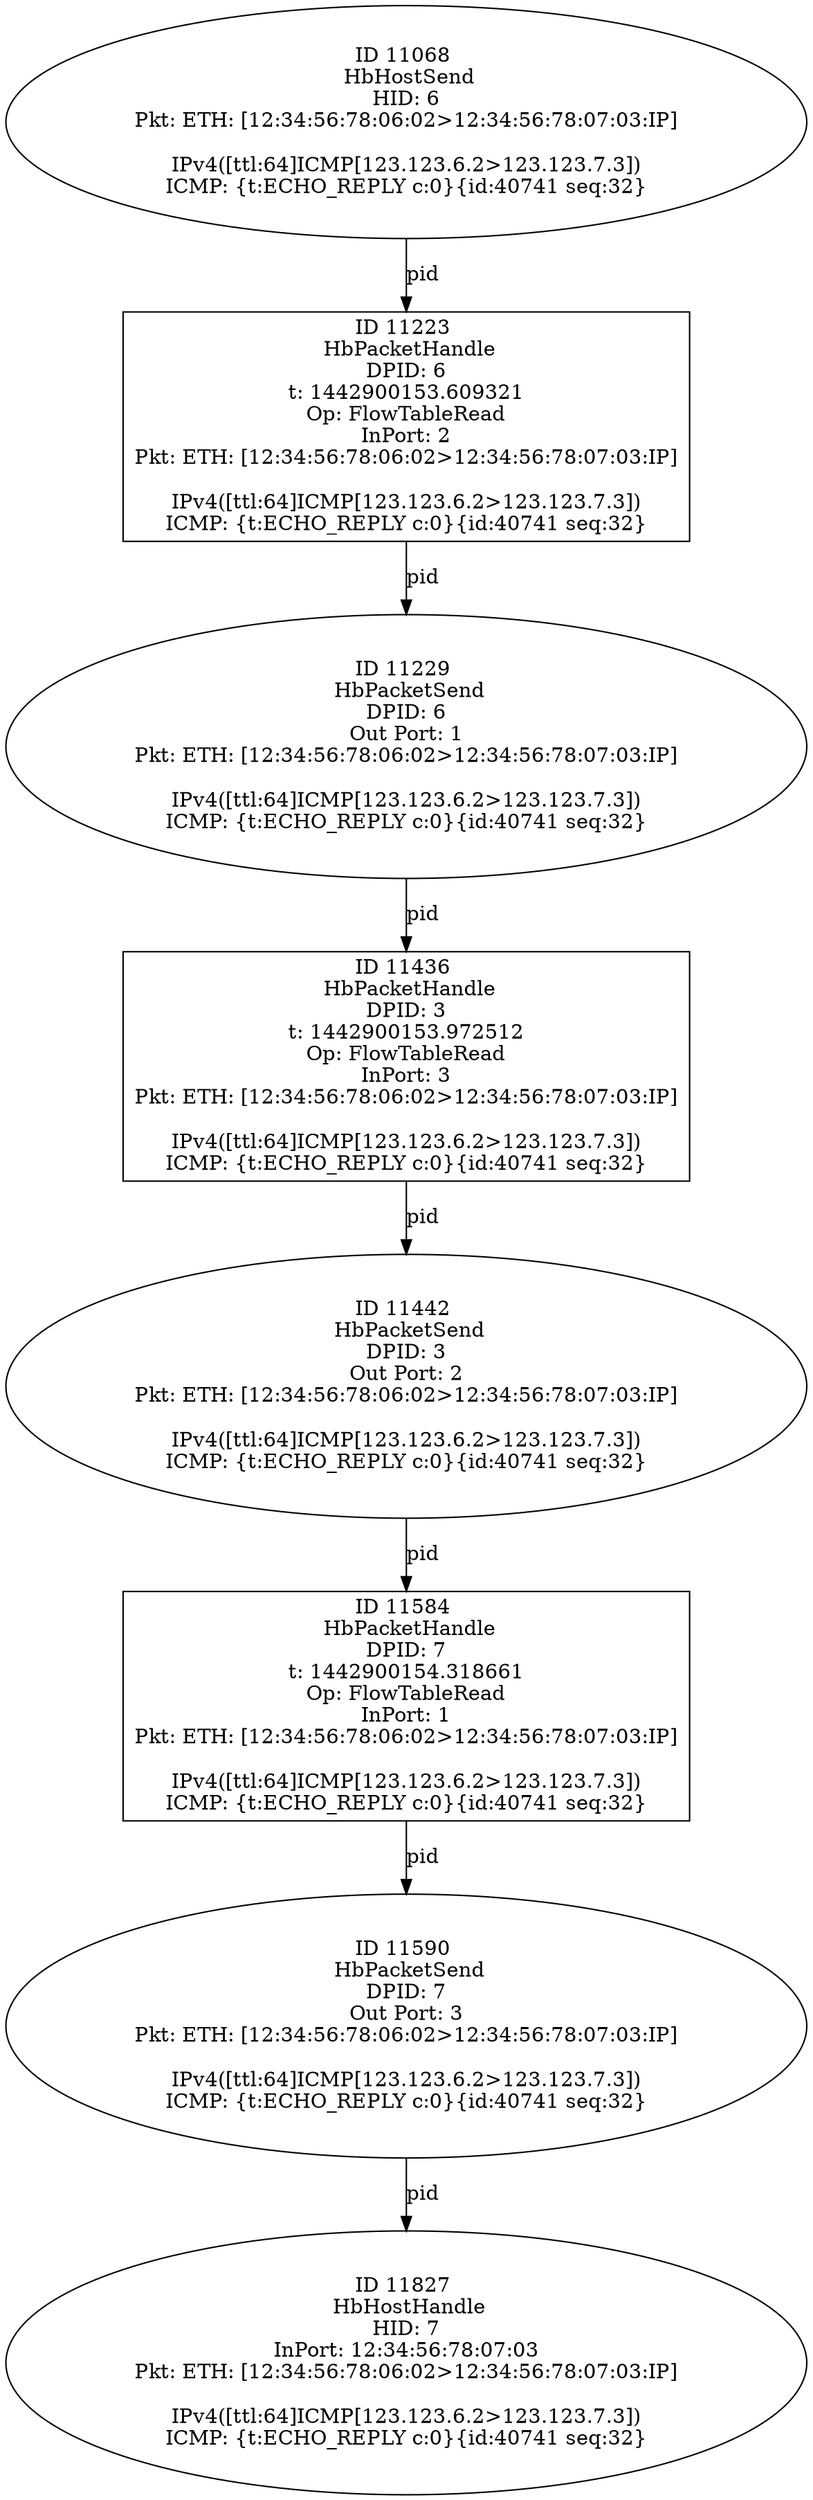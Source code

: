 strict digraph G {
11584 [shape=box, event=<hb_events.HbPacketHandle object at 0x10a4b9f50>, label="ID 11584 
 HbPacketHandle
DPID: 7
t: 1442900154.318661
Op: FlowTableRead
InPort: 1
Pkt: ETH: [12:34:56:78:06:02>12:34:56:78:07:03:IP]

IPv4([ttl:64]ICMP[123.123.6.2>123.123.7.3])
ICMP: {t:ECHO_REPLY c:0}{id:40741 seq:32}"];
11590 [shape=oval, event=<hb_events.HbPacketSend object at 0x10a4bf1d0>, label="ID 11590 
 HbPacketSend
DPID: 7
Out Port: 3
Pkt: ETH: [12:34:56:78:06:02>12:34:56:78:07:03:IP]

IPv4([ttl:64]ICMP[123.123.6.2>123.123.7.3])
ICMP: {t:ECHO_REPLY c:0}{id:40741 seq:32}"];
11436 [shape=box, event=<hb_events.HbPacketHandle object at 0x10a42a0d0>, label="ID 11436 
 HbPacketHandle
DPID: 3
t: 1442900153.972512
Op: FlowTableRead
InPort: 3
Pkt: ETH: [12:34:56:78:06:02>12:34:56:78:07:03:IP]

IPv4([ttl:64]ICMP[123.123.6.2>123.123.7.3])
ICMP: {t:ECHO_REPLY c:0}{id:40741 seq:32}"];
11442 [shape=oval, event=<hb_events.HbPacketSend object at 0x10a3fd4d0>, label="ID 11442 
 HbPacketSend
DPID: 3
Out Port: 2
Pkt: ETH: [12:34:56:78:06:02>12:34:56:78:07:03:IP]

IPv4([ttl:64]ICMP[123.123.6.2>123.123.7.3])
ICMP: {t:ECHO_REPLY c:0}{id:40741 seq:32}"];
11827 [shape=oval, event=<hb_events.HbHostHandle object at 0x10a608e90>, label="ID 11827 
 HbHostHandle
HID: 7
InPort: 12:34:56:78:07:03
Pkt: ETH: [12:34:56:78:06:02>12:34:56:78:07:03:IP]

IPv4([ttl:64]ICMP[123.123.6.2>123.123.7.3])
ICMP: {t:ECHO_REPLY c:0}{id:40741 seq:32}"];
11223 [shape=box, event=<hb_events.HbPacketHandle object at 0x10a302550>, label="ID 11223 
 HbPacketHandle
DPID: 6
t: 1442900153.609321
Op: FlowTableRead
InPort: 2
Pkt: ETH: [12:34:56:78:06:02>12:34:56:78:07:03:IP]

IPv4([ttl:64]ICMP[123.123.6.2>123.123.7.3])
ICMP: {t:ECHO_REPLY c:0}{id:40741 seq:32}"];
11068 [shape=oval, event=<hb_events.HbHostSend object at 0x10a239490>, label="ID 11068 
 HbHostSend
HID: 6
Pkt: ETH: [12:34:56:78:06:02>12:34:56:78:07:03:IP]

IPv4([ttl:64]ICMP[123.123.6.2>123.123.7.3])
ICMP: {t:ECHO_REPLY c:0}{id:40741 seq:32}"];
11229 [shape=oval, event=<hb_events.HbPacketSend object at 0x10a310510>, label="ID 11229 
 HbPacketSend
DPID: 6
Out Port: 1
Pkt: ETH: [12:34:56:78:06:02>12:34:56:78:07:03:IP]

IPv4([ttl:64]ICMP[123.123.6.2>123.123.7.3])
ICMP: {t:ECHO_REPLY c:0}{id:40741 seq:32}"];
11584 -> 11590  [rel=pid, label=pid];
11590 -> 11827  [rel=pid, label=pid];
11436 -> 11442  [rel=pid, label=pid];
11442 -> 11584  [rel=pid, label=pid];
11223 -> 11229  [rel=pid, label=pid];
11068 -> 11223  [rel=pid, label=pid];
11229 -> 11436  [rel=pid, label=pid];
}
